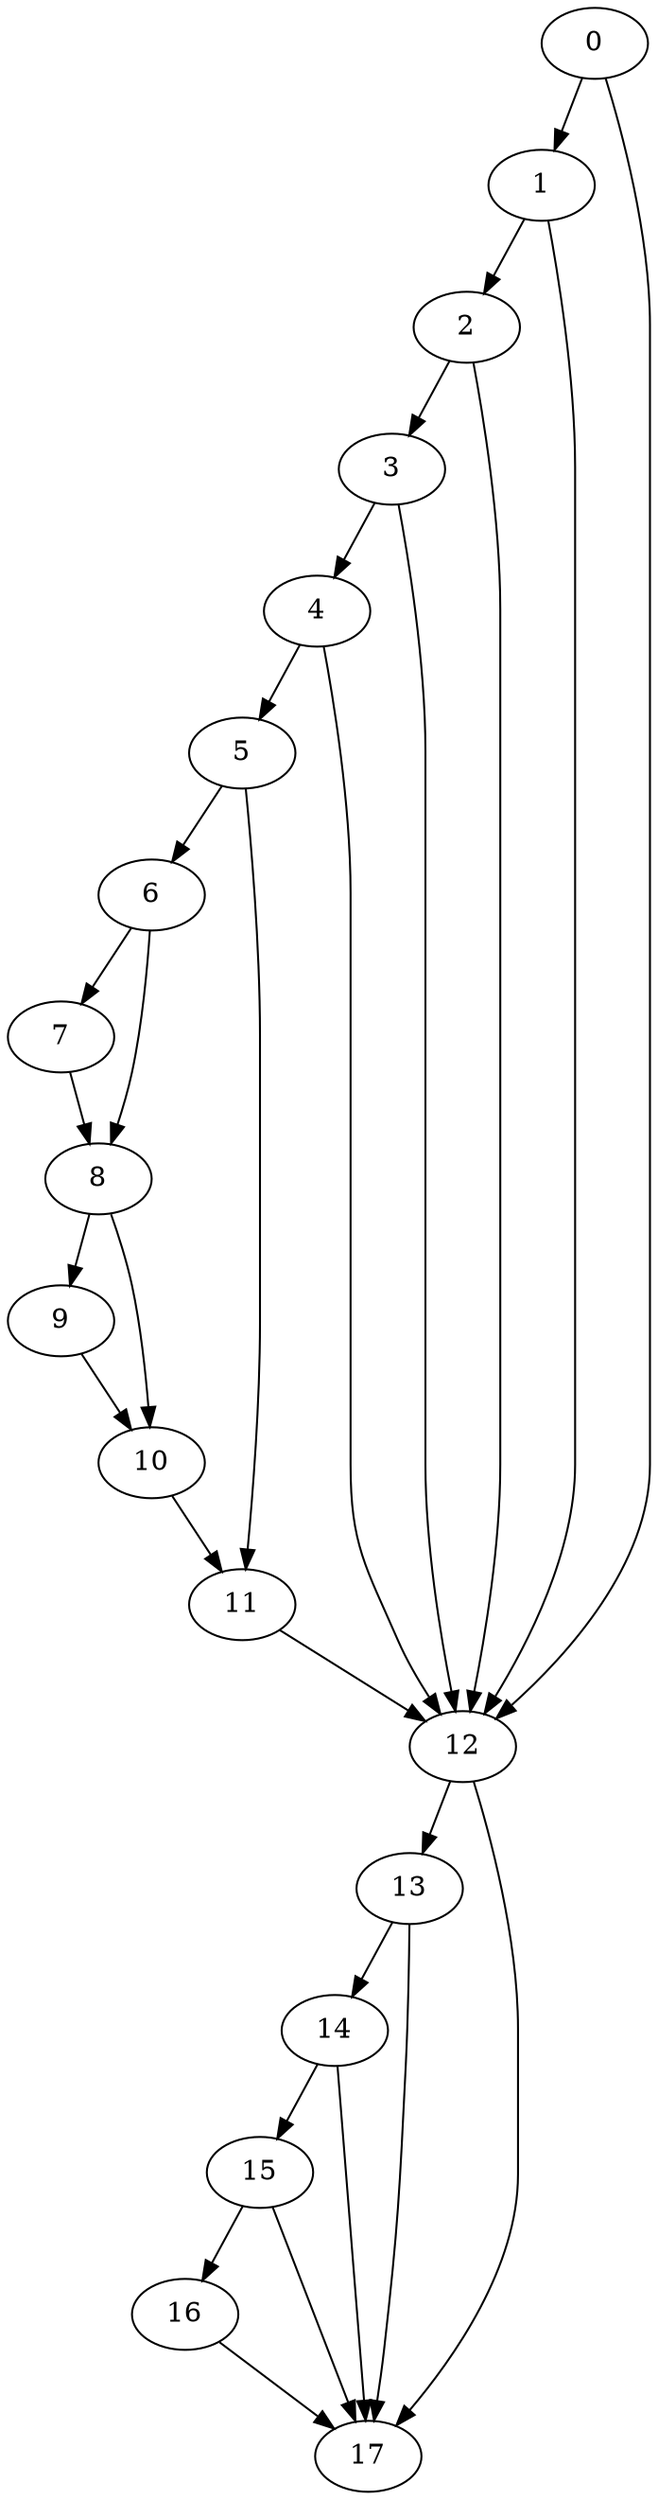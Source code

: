 digraph {
	0
	1
	2
	3
	4
	5
	6
	7
	8
	9
	10
	11
	12
	13
	14
	15
	16
	17
	2 -> 3
	3 -> 4
	4 -> 5
	12 -> 13
	8 -> 10
	9 -> 10
	10 -> 11
	5 -> 11
	8 -> 9
	13 -> 14
	14 -> 15
	15 -> 16
	5 -> 6
	6 -> 7
	6 -> 8
	7 -> 8
	14 -> 17
	15 -> 17
	16 -> 17
	12 -> 17
	13 -> 17
	0 -> 1
	1 -> 2
	2 -> 12
	3 -> 12
	4 -> 12
	11 -> 12
	0 -> 12
	1 -> 12
}

